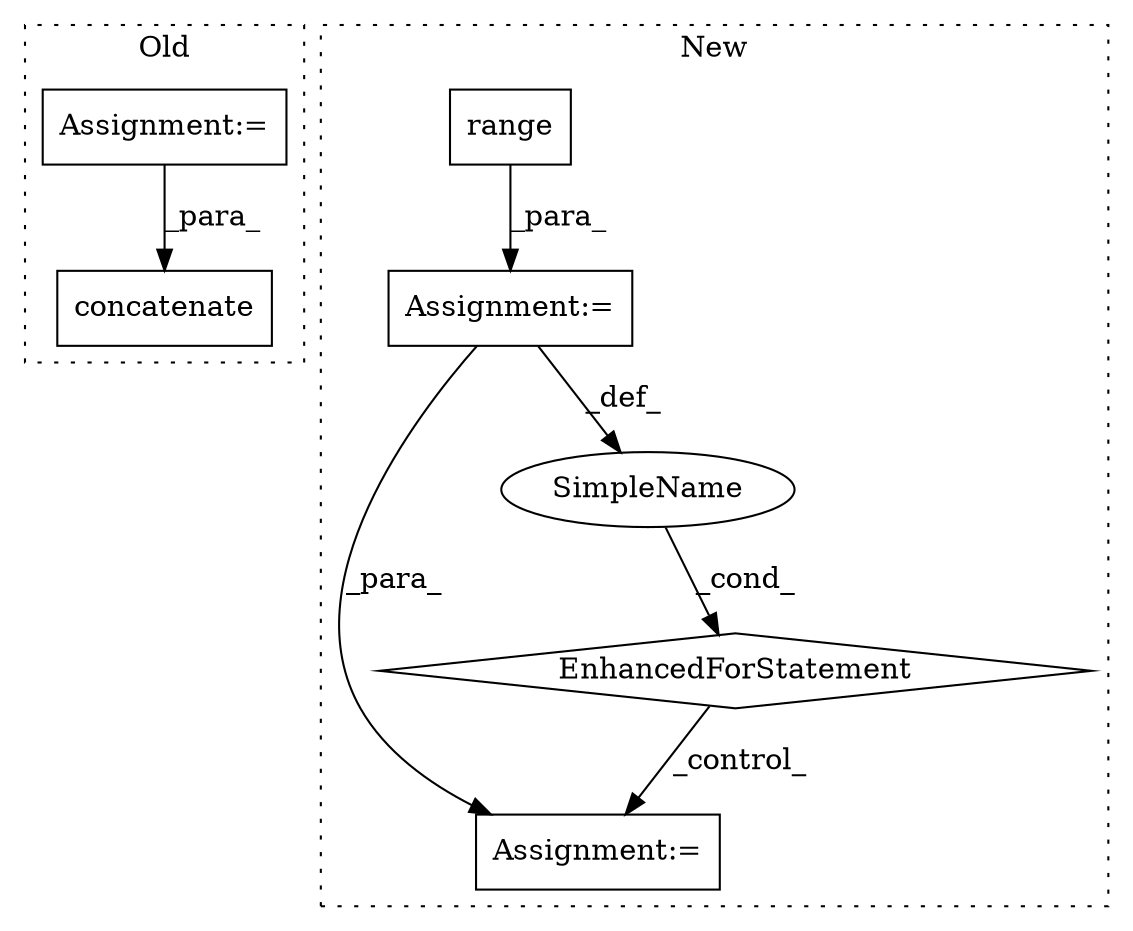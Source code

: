 digraph G {
subgraph cluster0 {
1 [label="concatenate" a="32" s="924,941" l="12,1" shape="box"];
5 [label="Assignment:=" a="7" s="687" l="19" shape="box"];
label = "Old";
style="dotted";
}
subgraph cluster1 {
2 [label="range" a="32" s="639,655" l="6,1" shape="box"];
3 [label="Assignment:=" a="7" s="578,656" l="53,2" shape="box"];
4 [label="EnhancedForStatement" a="70" s="578,656" l="53,2" shape="diamond"];
6 [label="Assignment:=" a="7" s="709" l="1" shape="box"];
7 [label="SimpleName" a="42" s="635" l="1" shape="ellipse"];
label = "New";
style="dotted";
}
2 -> 3 [label="_para_"];
3 -> 6 [label="_para_"];
3 -> 7 [label="_def_"];
4 -> 6 [label="_control_"];
5 -> 1 [label="_para_"];
7 -> 4 [label="_cond_"];
}